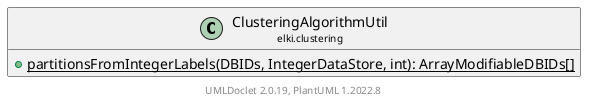 @startuml
    remove .*\.(Instance|Par|Parameterizer|Factory)$
    set namespaceSeparator none
    hide empty fields
    hide empty methods

    class "<size:14>ClusteringAlgorithmUtil\n<size:10>elki.clustering" as elki.clustering.ClusteringAlgorithmUtil [[ClusteringAlgorithmUtil.html]] {
        {static} +partitionsFromIntegerLabels(DBIDs, IntegerDataStore, int): ArrayModifiableDBIDs[]
    }

    center footer UMLDoclet 2.0.19, PlantUML 1.2022.8
@enduml

